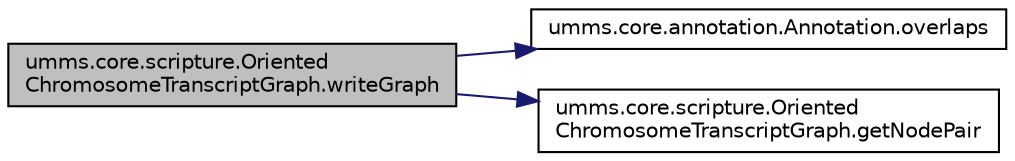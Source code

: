 digraph "umms.core.scripture.OrientedChromosomeTranscriptGraph.writeGraph"
{
  edge [fontname="Helvetica",fontsize="10",labelfontname="Helvetica",labelfontsize="10"];
  node [fontname="Helvetica",fontsize="10",shape=record];
  rankdir="LR";
  Node1 [label="umms.core.scripture.Oriented\lChromosomeTranscriptGraph.writeGraph",height=0.2,width=0.4,color="black", fillcolor="grey75", style="filled" fontcolor="black"];
  Node1 -> Node2 [color="midnightblue",fontsize="10",style="solid"];
  Node2 [label="umms.core.annotation.Annotation.overlaps",height=0.2,width=0.4,color="black", fillcolor="white", style="filled",URL="$interfaceumms_1_1core_1_1annotation_1_1_annotation.html#ab0f817e7652b89e2775b988d73106f5c"];
  Node1 -> Node3 [color="midnightblue",fontsize="10",style="solid"];
  Node3 [label="umms.core.scripture.Oriented\lChromosomeTranscriptGraph.getNodePair",height=0.2,width=0.4,color="black", fillcolor="white", style="filled",URL="$classumms_1_1core_1_1scripture_1_1_oriented_chromosome_transcript_graph.html#a3e30facaf439c3a3b0730e1fbcdfcab2"];
}
